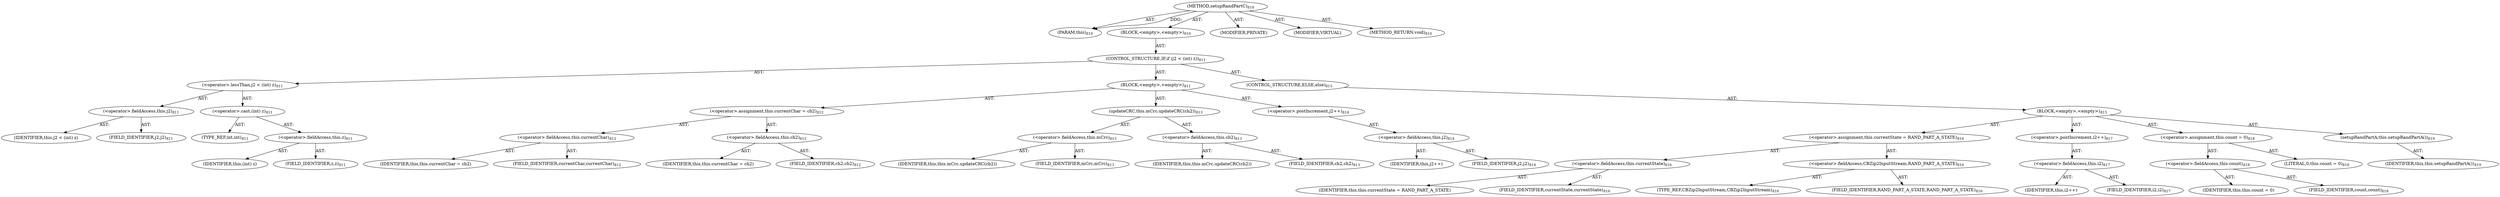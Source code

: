 digraph "setupRandPartC" {  
"111669149724" [label = <(METHOD,setupRandPartC)<SUB>810</SUB>> ]
"115964117007" [label = <(PARAM,this)<SUB>810</SUB>> ]
"25769803918" [label = <(BLOCK,&lt;empty&gt;,&lt;empty&gt;)<SUB>810</SUB>> ]
"47244640367" [label = <(CONTROL_STRUCTURE,IF,if (j2 &lt; (int) z))<SUB>811</SUB>> ]
"30064772008" [label = <(&lt;operator&gt;.lessThan,j2 &lt; (int) z)<SUB>811</SUB>> ]
"30064772009" [label = <(&lt;operator&gt;.fieldAccess,this.j2)<SUB>811</SUB>> ]
"68719477461" [label = <(IDENTIFIER,this,j2 &lt; (int) z)> ]
"55834575089" [label = <(FIELD_IDENTIFIER,j2,j2)<SUB>811</SUB>> ]
"30064772010" [label = <(&lt;operator&gt;.cast,(int) z)<SUB>811</SUB>> ]
"180388626460" [label = <(TYPE_REF,int,int)<SUB>811</SUB>> ]
"30064772011" [label = <(&lt;operator&gt;.fieldAccess,this.z)<SUB>811</SUB>> ]
"68719477462" [label = <(IDENTIFIER,this,(int) z)> ]
"55834575090" [label = <(FIELD_IDENTIFIER,z,z)<SUB>811</SUB>> ]
"25769803919" [label = <(BLOCK,&lt;empty&gt;,&lt;empty&gt;)<SUB>811</SUB>> ]
"30064772012" [label = <(&lt;operator&gt;.assignment,this.currentChar = ch2)<SUB>812</SUB>> ]
"30064772013" [label = <(&lt;operator&gt;.fieldAccess,this.currentChar)<SUB>812</SUB>> ]
"68719477463" [label = <(IDENTIFIER,this,this.currentChar = ch2)> ]
"55834575091" [label = <(FIELD_IDENTIFIER,currentChar,currentChar)<SUB>812</SUB>> ]
"30064772014" [label = <(&lt;operator&gt;.fieldAccess,this.ch2)<SUB>812</SUB>> ]
"68719477464" [label = <(IDENTIFIER,this,this.currentChar = ch2)> ]
"55834575092" [label = <(FIELD_IDENTIFIER,ch2,ch2)<SUB>812</SUB>> ]
"30064772015" [label = <(updateCRC,this.mCrc.updateCRC(ch2))<SUB>813</SUB>> ]
"30064772016" [label = <(&lt;operator&gt;.fieldAccess,this.mCrc)<SUB>813</SUB>> ]
"68719477465" [label = <(IDENTIFIER,this,this.mCrc.updateCRC(ch2))> ]
"55834575093" [label = <(FIELD_IDENTIFIER,mCrc,mCrc)<SUB>813</SUB>> ]
"30064772017" [label = <(&lt;operator&gt;.fieldAccess,this.ch2)<SUB>813</SUB>> ]
"68719477466" [label = <(IDENTIFIER,this,this.mCrc.updateCRC(ch2))> ]
"55834575094" [label = <(FIELD_IDENTIFIER,ch2,ch2)<SUB>813</SUB>> ]
"30064772018" [label = <(&lt;operator&gt;.postIncrement,j2++)<SUB>814</SUB>> ]
"30064772019" [label = <(&lt;operator&gt;.fieldAccess,this.j2)<SUB>814</SUB>> ]
"68719477467" [label = <(IDENTIFIER,this,j2++)> ]
"55834575095" [label = <(FIELD_IDENTIFIER,j2,j2)<SUB>814</SUB>> ]
"47244640368" [label = <(CONTROL_STRUCTURE,ELSE,else)<SUB>815</SUB>> ]
"25769803920" [label = <(BLOCK,&lt;empty&gt;,&lt;empty&gt;)<SUB>815</SUB>> ]
"30064772020" [label = <(&lt;operator&gt;.assignment,this.currentState = RAND_PART_A_STATE)<SUB>816</SUB>> ]
"30064772021" [label = <(&lt;operator&gt;.fieldAccess,this.currentState)<SUB>816</SUB>> ]
"68719477468" [label = <(IDENTIFIER,this,this.currentState = RAND_PART_A_STATE)> ]
"55834575096" [label = <(FIELD_IDENTIFIER,currentState,currentState)<SUB>816</SUB>> ]
"30064772022" [label = <(&lt;operator&gt;.fieldAccess,CBZip2InputStream.RAND_PART_A_STATE)<SUB>816</SUB>> ]
"180388626461" [label = <(TYPE_REF,CBZip2InputStream,CBZip2InputStream)<SUB>816</SUB>> ]
"55834575097" [label = <(FIELD_IDENTIFIER,RAND_PART_A_STATE,RAND_PART_A_STATE)<SUB>816</SUB>> ]
"30064772023" [label = <(&lt;operator&gt;.postIncrement,i2++)<SUB>817</SUB>> ]
"30064772024" [label = <(&lt;operator&gt;.fieldAccess,this.i2)<SUB>817</SUB>> ]
"68719477469" [label = <(IDENTIFIER,this,i2++)> ]
"55834575098" [label = <(FIELD_IDENTIFIER,i2,i2)<SUB>817</SUB>> ]
"30064772025" [label = <(&lt;operator&gt;.assignment,this.count = 0)<SUB>818</SUB>> ]
"30064772026" [label = <(&lt;operator&gt;.fieldAccess,this.count)<SUB>818</SUB>> ]
"68719477470" [label = <(IDENTIFIER,this,this.count = 0)> ]
"55834575099" [label = <(FIELD_IDENTIFIER,count,count)<SUB>818</SUB>> ]
"90194313432" [label = <(LITERAL,0,this.count = 0)<SUB>818</SUB>> ]
"30064772027" [label = <(setupRandPartA,this.setupRandPartA())<SUB>819</SUB>> ]
"68719476793" [label = <(IDENTIFIER,this,this.setupRandPartA())<SUB>819</SUB>> ]
"133143986274" [label = <(MODIFIER,PRIVATE)> ]
"133143986275" [label = <(MODIFIER,VIRTUAL)> ]
"128849018908" [label = <(METHOD_RETURN,void)<SUB>810</SUB>> ]
  "111669149724" -> "115964117007"  [ label = "AST: "] 
  "111669149724" -> "25769803918"  [ label = "AST: "] 
  "111669149724" -> "133143986274"  [ label = "AST: "] 
  "111669149724" -> "133143986275"  [ label = "AST: "] 
  "111669149724" -> "128849018908"  [ label = "AST: "] 
  "25769803918" -> "47244640367"  [ label = "AST: "] 
  "47244640367" -> "30064772008"  [ label = "AST: "] 
  "47244640367" -> "25769803919"  [ label = "AST: "] 
  "47244640367" -> "47244640368"  [ label = "AST: "] 
  "30064772008" -> "30064772009"  [ label = "AST: "] 
  "30064772008" -> "30064772010"  [ label = "AST: "] 
  "30064772009" -> "68719477461"  [ label = "AST: "] 
  "30064772009" -> "55834575089"  [ label = "AST: "] 
  "30064772010" -> "180388626460"  [ label = "AST: "] 
  "30064772010" -> "30064772011"  [ label = "AST: "] 
  "30064772011" -> "68719477462"  [ label = "AST: "] 
  "30064772011" -> "55834575090"  [ label = "AST: "] 
  "25769803919" -> "30064772012"  [ label = "AST: "] 
  "25769803919" -> "30064772015"  [ label = "AST: "] 
  "25769803919" -> "30064772018"  [ label = "AST: "] 
  "30064772012" -> "30064772013"  [ label = "AST: "] 
  "30064772012" -> "30064772014"  [ label = "AST: "] 
  "30064772013" -> "68719477463"  [ label = "AST: "] 
  "30064772013" -> "55834575091"  [ label = "AST: "] 
  "30064772014" -> "68719477464"  [ label = "AST: "] 
  "30064772014" -> "55834575092"  [ label = "AST: "] 
  "30064772015" -> "30064772016"  [ label = "AST: "] 
  "30064772015" -> "30064772017"  [ label = "AST: "] 
  "30064772016" -> "68719477465"  [ label = "AST: "] 
  "30064772016" -> "55834575093"  [ label = "AST: "] 
  "30064772017" -> "68719477466"  [ label = "AST: "] 
  "30064772017" -> "55834575094"  [ label = "AST: "] 
  "30064772018" -> "30064772019"  [ label = "AST: "] 
  "30064772019" -> "68719477467"  [ label = "AST: "] 
  "30064772019" -> "55834575095"  [ label = "AST: "] 
  "47244640368" -> "25769803920"  [ label = "AST: "] 
  "25769803920" -> "30064772020"  [ label = "AST: "] 
  "25769803920" -> "30064772023"  [ label = "AST: "] 
  "25769803920" -> "30064772025"  [ label = "AST: "] 
  "25769803920" -> "30064772027"  [ label = "AST: "] 
  "30064772020" -> "30064772021"  [ label = "AST: "] 
  "30064772020" -> "30064772022"  [ label = "AST: "] 
  "30064772021" -> "68719477468"  [ label = "AST: "] 
  "30064772021" -> "55834575096"  [ label = "AST: "] 
  "30064772022" -> "180388626461"  [ label = "AST: "] 
  "30064772022" -> "55834575097"  [ label = "AST: "] 
  "30064772023" -> "30064772024"  [ label = "AST: "] 
  "30064772024" -> "68719477469"  [ label = "AST: "] 
  "30064772024" -> "55834575098"  [ label = "AST: "] 
  "30064772025" -> "30064772026"  [ label = "AST: "] 
  "30064772025" -> "90194313432"  [ label = "AST: "] 
  "30064772026" -> "68719477470"  [ label = "AST: "] 
  "30064772026" -> "55834575099"  [ label = "AST: "] 
  "30064772027" -> "68719476793"  [ label = "AST: "] 
  "111669149724" -> "115964117007"  [ label = "DDG: "] 
}
